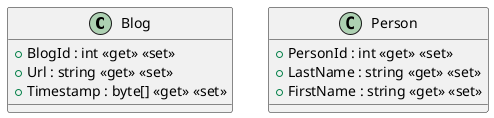 @startuml
class Blog {
    + BlogId : int <<get>> <<set>>
    + Url : string <<get>> <<set>>
    + Timestamp : byte[] <<get>> <<set>>
}
class Person {
    + PersonId : int <<get>> <<set>>
    + LastName : string <<get>> <<set>>
    + FirstName : string <<get>> <<set>>
}
@enduml
